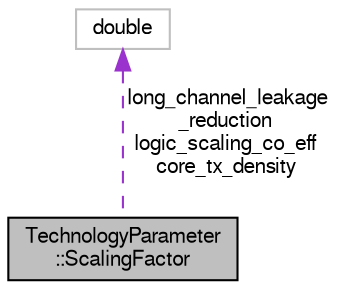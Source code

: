 digraph "TechnologyParameter::ScalingFactor"
{
  bgcolor="transparent";
  edge [fontname="FreeSans",fontsize="10",labelfontname="FreeSans",labelfontsize="10"];
  node [fontname="FreeSans",fontsize="10",shape=record];
  Node1 [label="TechnologyParameter\l::ScalingFactor",height=0.2,width=0.4,color="black", fillcolor="grey75", style="filled", fontcolor="black"];
  Node2 -> Node1 [dir="back",color="darkorchid3",fontsize="10",style="dashed",label=" long_channel_leakage\l_reduction\nlogic_scaling_co_eff\ncore_tx_density" ,fontname="FreeSans"];
  Node2 [label="double",height=0.2,width=0.4,color="grey75"];
}
